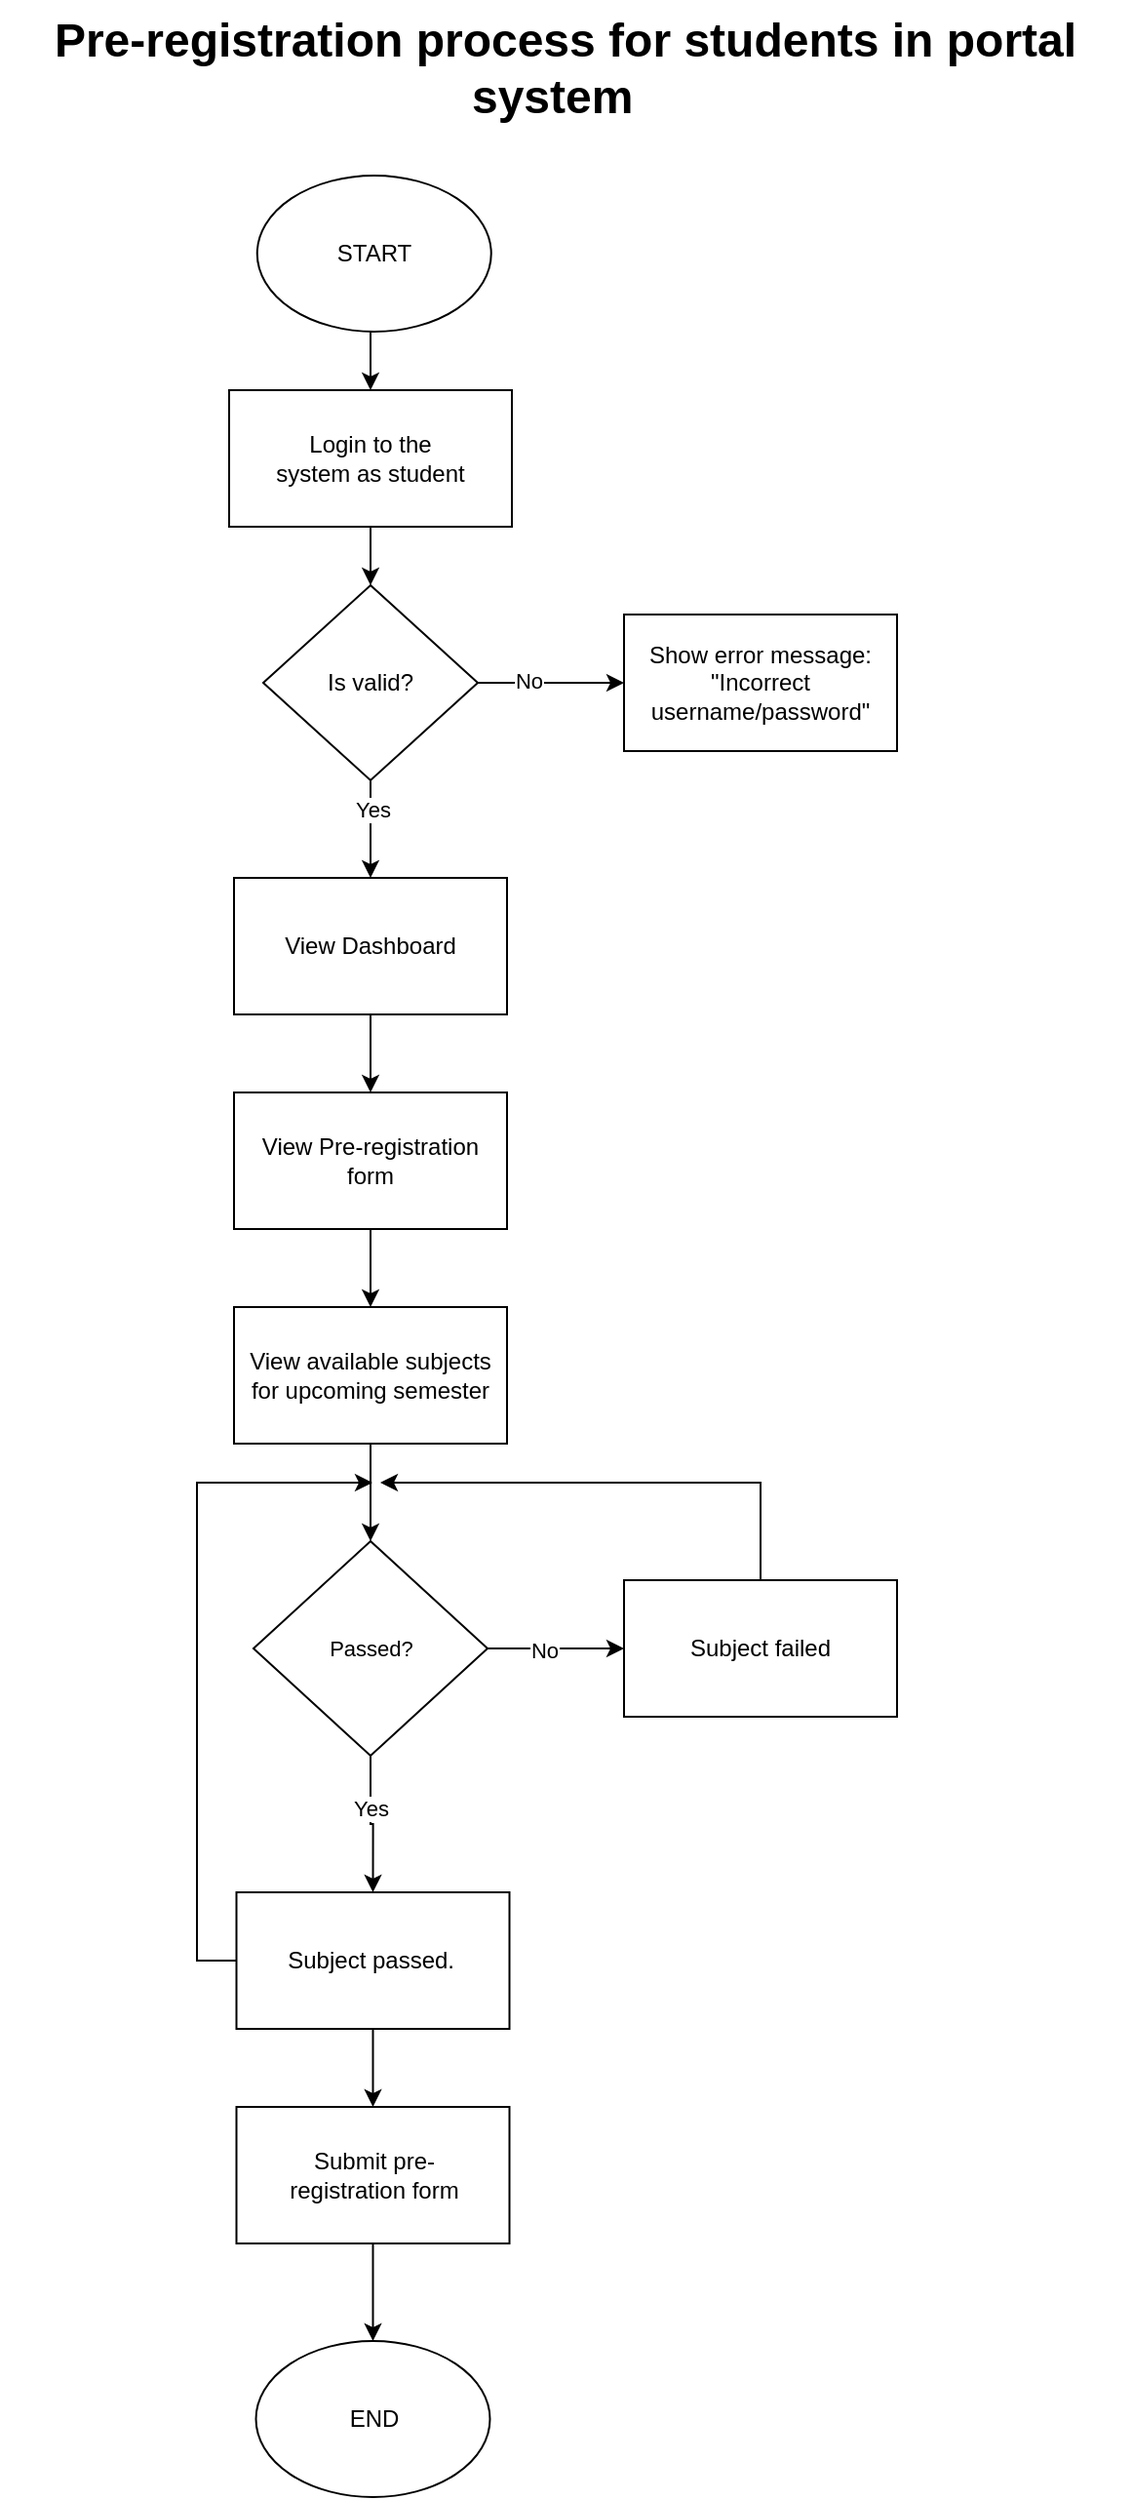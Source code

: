 <mxfile version="24.7.16">
  <diagram name="Page-1" id="_Ofes3p6zx8Fjp4ANKK7">
    <mxGraphModel dx="880" dy="460" grid="1" gridSize="10" guides="1" tooltips="1" connect="1" arrows="1" fold="1" page="1" pageScale="1" pageWidth="850" pageHeight="1100" math="0" shadow="0">
      <root>
        <mxCell id="0" />
        <mxCell id="1" parent="0" />
        <mxCell id="tUFo77nfFVt9CyCWEOvF-10" style="edgeStyle=orthogonalEdgeStyle;rounded=0;orthogonalLoop=1;jettySize=auto;html=1;exitX=0.5;exitY=1;exitDx=0;exitDy=0;entryX=0.5;entryY=0;entryDx=0;entryDy=0;" parent="1" target="tUFo77nfFVt9CyCWEOvF-4" edge="1">
          <mxGeometry relative="1" as="geometry">
            <mxPoint x="325" y="290" as="sourcePoint" />
          </mxGeometry>
        </mxCell>
        <mxCell id="tUFo77nfFVt9CyCWEOvF-2" value="&lt;h1 style=&quot;margin-top: 0px;&quot;&gt;Pre-registration process for students in portal system&amp;nbsp;&amp;nbsp;&lt;/h1&gt;" style="text;html=1;whiteSpace=wrap;overflow=hidden;rounded=0;align=center;movable=0;resizable=0;rotatable=0;deletable=0;editable=0;locked=1;connectable=0;" parent="1" vertex="1">
          <mxGeometry x="135" y="20" width="580" height="70" as="geometry" />
        </mxCell>
        <mxCell id="tUFo77nfFVt9CyCWEOvF-11" style="edgeStyle=orthogonalEdgeStyle;rounded=0;orthogonalLoop=1;jettySize=auto;html=1;exitX=1;exitY=0.5;exitDx=0;exitDy=0;entryX=0;entryY=0.5;entryDx=0;entryDy=0;" parent="1" source="tUFo77nfFVt9CyCWEOvF-4" target="tUFo77nfFVt9CyCWEOvF-7" edge="1">
          <mxGeometry relative="1" as="geometry" />
        </mxCell>
        <mxCell id="tUFo77nfFVt9CyCWEOvF-12" value="No" style="edgeLabel;html=1;align=center;verticalAlign=middle;resizable=0;points=[];" parent="tUFo77nfFVt9CyCWEOvF-11" vertex="1" connectable="0">
          <mxGeometry x="-0.309" y="1" relative="1" as="geometry">
            <mxPoint as="offset" />
          </mxGeometry>
        </mxCell>
        <mxCell id="tUFo77nfFVt9CyCWEOvF-15" style="edgeStyle=orthogonalEdgeStyle;rounded=0;orthogonalLoop=1;jettySize=auto;html=1;exitX=0.5;exitY=1;exitDx=0;exitDy=0;entryX=0.5;entryY=0;entryDx=0;entryDy=0;" parent="1" source="tUFo77nfFVt9CyCWEOvF-4" target="tUFo77nfFVt9CyCWEOvF-13" edge="1">
          <mxGeometry relative="1" as="geometry" />
        </mxCell>
        <mxCell id="tUFo77nfFVt9CyCWEOvF-19" value="Yes" style="edgeLabel;html=1;align=center;verticalAlign=middle;resizable=0;points=[];" parent="tUFo77nfFVt9CyCWEOvF-15" vertex="1" connectable="0">
          <mxGeometry x="-0.4" y="1" relative="1" as="geometry">
            <mxPoint as="offset" />
          </mxGeometry>
        </mxCell>
        <mxCell id="tUFo77nfFVt9CyCWEOvF-4" value="" style="rhombus;whiteSpace=wrap;html=1;" parent="1" vertex="1">
          <mxGeometry x="270" y="320" width="110" height="100" as="geometry" />
        </mxCell>
        <mxCell id="tUFo77nfFVt9CyCWEOvF-5" value="Is valid?" style="text;html=1;align=center;verticalAlign=middle;whiteSpace=wrap;rounded=0;" parent="1" vertex="1">
          <mxGeometry x="295" y="355" width="60" height="30" as="geometry" />
        </mxCell>
        <mxCell id="tUFo77nfFVt9CyCWEOvF-6" value="" style="rounded=0;whiteSpace=wrap;html=1;" parent="1" vertex="1">
          <mxGeometry x="455" y="335" width="140" height="70" as="geometry" />
        </mxCell>
        <mxCell id="tUFo77nfFVt9CyCWEOvF-7" value="Show error message:&lt;div&gt;&quot;Incorrect username/password&quot;&lt;/div&gt;" style="text;html=1;align=center;verticalAlign=middle;whiteSpace=wrap;rounded=0;" parent="1" vertex="1">
          <mxGeometry x="455" y="350" width="140" height="40" as="geometry" />
        </mxCell>
        <mxCell id="tUFo77nfFVt9CyCWEOvF-18" style="edgeStyle=orthogonalEdgeStyle;rounded=0;orthogonalLoop=1;jettySize=auto;html=1;exitX=0.5;exitY=1;exitDx=0;exitDy=0;entryX=0.5;entryY=0;entryDx=0;entryDy=0;" parent="1" source="tUFo77nfFVt9CyCWEOvF-13" target="tUFo77nfFVt9CyCWEOvF-16" edge="1">
          <mxGeometry relative="1" as="geometry" />
        </mxCell>
        <mxCell id="tUFo77nfFVt9CyCWEOvF-13" value="" style="rounded=0;whiteSpace=wrap;html=1;" parent="1" vertex="1">
          <mxGeometry x="255" y="470" width="140" height="70" as="geometry" />
        </mxCell>
        <mxCell id="tUFo77nfFVt9CyCWEOvF-14" value="View Dashboard" style="text;html=1;align=center;verticalAlign=middle;whiteSpace=wrap;rounded=0;" parent="1" vertex="1">
          <mxGeometry x="255" y="485" width="140" height="40" as="geometry" />
        </mxCell>
        <mxCell id="Sg06gh7aiQGD7XIKNx9A-3" style="edgeStyle=orthogonalEdgeStyle;rounded=0;orthogonalLoop=1;jettySize=auto;html=1;exitX=0.5;exitY=1;exitDx=0;exitDy=0;entryX=0.5;entryY=0;entryDx=0;entryDy=0;" parent="1" source="tUFo77nfFVt9CyCWEOvF-16" target="Sg06gh7aiQGD7XIKNx9A-1" edge="1">
          <mxGeometry relative="1" as="geometry" />
        </mxCell>
        <mxCell id="tUFo77nfFVt9CyCWEOvF-16" value="" style="rounded=0;whiteSpace=wrap;html=1;" parent="1" vertex="1">
          <mxGeometry x="255" y="580" width="140" height="70" as="geometry" />
        </mxCell>
        <mxCell id="tUFo77nfFVt9CyCWEOvF-17" value="View Pre-registration form" style="text;html=1;align=center;verticalAlign=middle;whiteSpace=wrap;rounded=0;" parent="1" vertex="1">
          <mxGeometry x="255" y="595" width="140" height="40" as="geometry" />
        </mxCell>
        <mxCell id="Sg06gh7aiQGD7XIKNx9A-14" style="edgeStyle=orthogonalEdgeStyle;rounded=0;orthogonalLoop=1;jettySize=auto;html=1;exitX=0.5;exitY=1;exitDx=0;exitDy=0;entryX=0.5;entryY=0;entryDx=0;entryDy=0;" parent="1" source="Sg06gh7aiQGD7XIKNx9A-1" target="Sg06gh7aiQGD7XIKNx9A-4" edge="1">
          <mxGeometry relative="1" as="geometry" />
        </mxCell>
        <mxCell id="Sg06gh7aiQGD7XIKNx9A-1" value="" style="rounded=0;whiteSpace=wrap;html=1;" parent="1" vertex="1">
          <mxGeometry x="255" y="690" width="140" height="70" as="geometry" />
        </mxCell>
        <mxCell id="Sg06gh7aiQGD7XIKNx9A-2" value="View available subjects for upcoming semester" style="text;html=1;align=center;verticalAlign=middle;whiteSpace=wrap;rounded=0;" parent="1" vertex="1">
          <mxGeometry x="255" y="705" width="140" height="40" as="geometry" />
        </mxCell>
        <mxCell id="Sg06gh7aiQGD7XIKNx9A-12" style="edgeStyle=orthogonalEdgeStyle;rounded=0;orthogonalLoop=1;jettySize=auto;html=1;exitX=0.5;exitY=1;exitDx=0;exitDy=0;entryX=0.5;entryY=0;entryDx=0;entryDy=0;" parent="1" source="Sg06gh7aiQGD7XIKNx9A-4" target="Sg06gh7aiQGD7XIKNx9A-8" edge="1">
          <mxGeometry relative="1" as="geometry" />
        </mxCell>
        <mxCell id="Sg06gh7aiQGD7XIKNx9A-16" value="Yes" style="edgeLabel;html=1;align=center;verticalAlign=middle;resizable=0;points=[];" parent="Sg06gh7aiQGD7XIKNx9A-12" vertex="1" connectable="0">
          <mxGeometry x="-0.236" relative="1" as="geometry">
            <mxPoint as="offset" />
          </mxGeometry>
        </mxCell>
        <mxCell id="Sg06gh7aiQGD7XIKNx9A-33" value="" style="edgeStyle=orthogonalEdgeStyle;rounded=0;orthogonalLoop=1;jettySize=auto;html=1;" parent="1" source="Sg06gh7aiQGD7XIKNx9A-4" target="Sg06gh7aiQGD7XIKNx9A-7" edge="1">
          <mxGeometry relative="1" as="geometry" />
        </mxCell>
        <mxCell id="gS4SJ7JJy-L4lZPLOF7S-6" value="No" style="edgeLabel;html=1;align=center;verticalAlign=middle;resizable=0;points=[];" vertex="1" connectable="0" parent="Sg06gh7aiQGD7XIKNx9A-33">
          <mxGeometry x="-0.171" y="-1" relative="1" as="geometry">
            <mxPoint as="offset" />
          </mxGeometry>
        </mxCell>
        <mxCell id="Sg06gh7aiQGD7XIKNx9A-4" value="" style="rhombus;whiteSpace=wrap;html=1;" parent="1" vertex="1">
          <mxGeometry x="265" y="810" width="120" height="110" as="geometry" />
        </mxCell>
        <mxCell id="Sg06gh7aiQGD7XIKNx9A-5" value="Passed?" style="text;html=1;align=center;verticalAlign=middle;whiteSpace=wrap;rounded=0;fontSize=11;" parent="1" vertex="1">
          <mxGeometry x="287.5" y="850" width="75" height="30" as="geometry" />
        </mxCell>
        <mxCell id="Sg06gh7aiQGD7XIKNx9A-39" style="edgeStyle=orthogonalEdgeStyle;rounded=0;orthogonalLoop=1;jettySize=auto;html=1;" parent="1" source="Sg06gh7aiQGD7XIKNx9A-6" edge="1">
          <mxGeometry relative="1" as="geometry">
            <mxPoint x="330" y="780" as="targetPoint" />
            <Array as="points">
              <mxPoint x="525" y="780" />
            </Array>
          </mxGeometry>
        </mxCell>
        <mxCell id="Sg06gh7aiQGD7XIKNx9A-6" value="" style="rounded=0;whiteSpace=wrap;html=1;" parent="1" vertex="1">
          <mxGeometry x="455" y="830" width="140" height="70" as="geometry" />
        </mxCell>
        <mxCell id="Sg06gh7aiQGD7XIKNx9A-7" value="Subject failed" style="text;html=1;align=center;verticalAlign=middle;whiteSpace=wrap;rounded=0;" parent="1" vertex="1">
          <mxGeometry x="455" y="845" width="140" height="40" as="geometry" />
        </mxCell>
        <mxCell id="gS4SJ7JJy-L4lZPLOF7S-14" value="" style="edgeStyle=orthogonalEdgeStyle;rounded=0;orthogonalLoop=1;jettySize=auto;html=1;" edge="1" parent="1" source="Sg06gh7aiQGD7XIKNx9A-8" target="gS4SJ7JJy-L4lZPLOF7S-13">
          <mxGeometry relative="1" as="geometry" />
        </mxCell>
        <mxCell id="Sg06gh7aiQGD7XIKNx9A-8" value="" style="rounded=0;whiteSpace=wrap;html=1;" parent="1" vertex="1">
          <mxGeometry x="256.25" y="990" width="140" height="70" as="geometry" />
        </mxCell>
        <mxCell id="Sg06gh7aiQGD7XIKNx9A-9" value="Subject passed.&amp;nbsp;" style="text;html=1;align=center;verticalAlign=middle;whiteSpace=wrap;rounded=0;" parent="1" vertex="1">
          <mxGeometry x="270" y="1007.5" width="113.75" height="35" as="geometry" />
        </mxCell>
        <mxCell id="Sg06gh7aiQGD7XIKNx9A-37" style="edgeStyle=orthogonalEdgeStyle;rounded=0;orthogonalLoop=1;jettySize=auto;html=1;exitX=0;exitY=0.5;exitDx=0;exitDy=0;" parent="1" source="Sg06gh7aiQGD7XIKNx9A-8" edge="1">
          <mxGeometry relative="1" as="geometry">
            <mxPoint x="326" y="780" as="targetPoint" />
            <mxPoint x="256" y="1025" as="sourcePoint" />
            <Array as="points">
              <mxPoint x="236" y="1025" />
              <mxPoint x="236" y="780" />
            </Array>
          </mxGeometry>
        </mxCell>
        <mxCell id="gS4SJ7JJy-L4lZPLOF7S-1" value="" style="rounded=0;whiteSpace=wrap;html=1;" vertex="1" parent="1">
          <mxGeometry x="252.5" y="220" width="145" height="70" as="geometry" />
        </mxCell>
        <mxCell id="gS4SJ7JJy-L4lZPLOF7S-2" value="Login to the system as student" style="text;html=1;align=center;verticalAlign=middle;whiteSpace=wrap;rounded=0;" vertex="1" parent="1">
          <mxGeometry x="275" y="240" width="100" height="30" as="geometry" />
        </mxCell>
        <mxCell id="gS4SJ7JJy-L4lZPLOF7S-4" style="edgeStyle=orthogonalEdgeStyle;rounded=0;orthogonalLoop=1;jettySize=auto;html=1;exitX=0.5;exitY=1;exitDx=0;exitDy=0;entryX=0.5;entryY=0;entryDx=0;entryDy=0;" edge="1" parent="1" source="gS4SJ7JJy-L4lZPLOF7S-3" target="gS4SJ7JJy-L4lZPLOF7S-1">
          <mxGeometry relative="1" as="geometry" />
        </mxCell>
        <mxCell id="gS4SJ7JJy-L4lZPLOF7S-3" value="" style="ellipse;whiteSpace=wrap;html=1;" vertex="1" parent="1">
          <mxGeometry x="266.88" y="110" width="120" height="80" as="geometry" />
        </mxCell>
        <mxCell id="gS4SJ7JJy-L4lZPLOF7S-5" value="START" style="text;html=1;align=center;verticalAlign=middle;whiteSpace=wrap;rounded=0;" vertex="1" parent="1">
          <mxGeometry x="276.88" y="135" width="100" height="30" as="geometry" />
        </mxCell>
        <mxCell id="gS4SJ7JJy-L4lZPLOF7S-17" value="" style="edgeStyle=orthogonalEdgeStyle;rounded=0;orthogonalLoop=1;jettySize=auto;html=1;" edge="1" parent="1" source="gS4SJ7JJy-L4lZPLOF7S-13" target="gS4SJ7JJy-L4lZPLOF7S-16">
          <mxGeometry relative="1" as="geometry" />
        </mxCell>
        <mxCell id="gS4SJ7JJy-L4lZPLOF7S-13" value="" style="rounded=0;whiteSpace=wrap;html=1;" vertex="1" parent="1">
          <mxGeometry x="256.25" y="1100" width="140" height="70" as="geometry" />
        </mxCell>
        <mxCell id="gS4SJ7JJy-L4lZPLOF7S-15" value="Submit pre-registration form" style="text;html=1;align=center;verticalAlign=middle;whiteSpace=wrap;rounded=0;" vertex="1" parent="1">
          <mxGeometry x="276.88" y="1120" width="100" height="30" as="geometry" />
        </mxCell>
        <mxCell id="gS4SJ7JJy-L4lZPLOF7S-16" value="" style="ellipse;whiteSpace=wrap;html=1;" vertex="1" parent="1">
          <mxGeometry x="266.25" y="1220" width="120" height="80" as="geometry" />
        </mxCell>
        <mxCell id="gS4SJ7JJy-L4lZPLOF7S-18" value="END" style="text;html=1;align=center;verticalAlign=middle;whiteSpace=wrap;rounded=0;" vertex="1" parent="1">
          <mxGeometry x="296.88" y="1245" width="60" height="30" as="geometry" />
        </mxCell>
      </root>
    </mxGraphModel>
  </diagram>
</mxfile>
